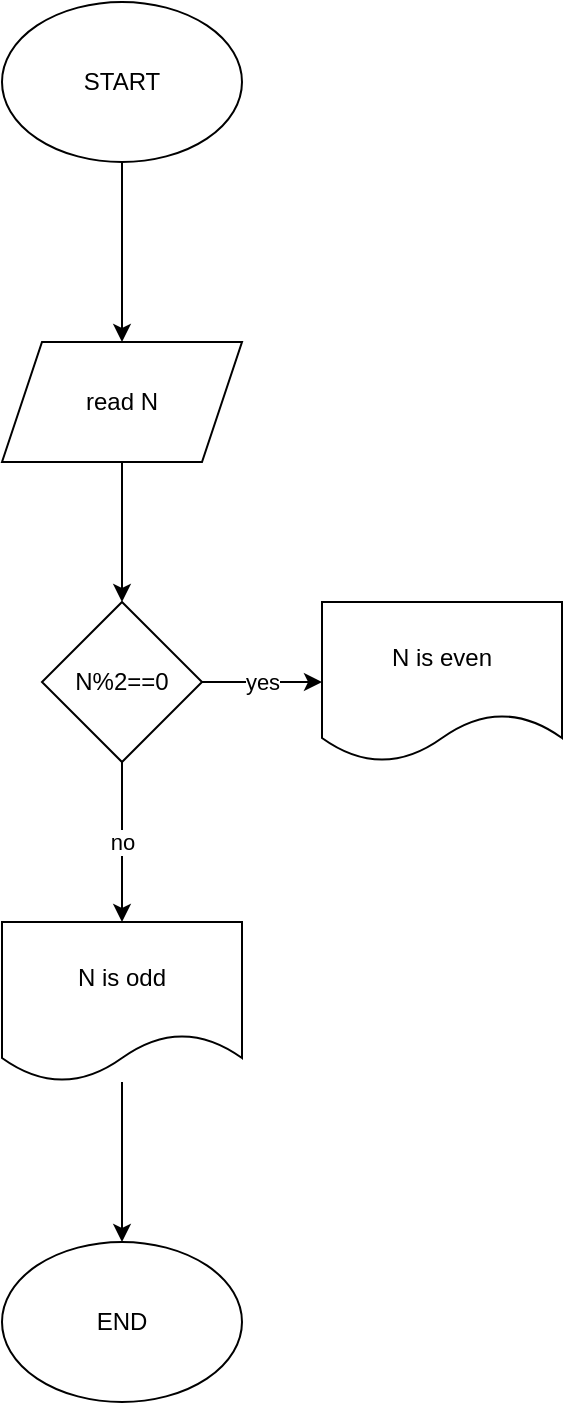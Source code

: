 <mxfile version="13.9.9" type="device"><diagram id="YOVSv-xky_Fj6ghPDa2a" name="Page-1"><mxGraphModel dx="1024" dy="592" grid="1" gridSize="10" guides="1" tooltips="1" connect="1" arrows="1" fold="1" page="1" pageScale="1" pageWidth="827" pageHeight="1169" math="0" shadow="0"><root><mxCell id="0"/><mxCell id="1" parent="0"/><mxCell id="pcOXHxCkJAnGo1-uJRZn-3" value="" style="edgeStyle=orthogonalEdgeStyle;rounded=0;orthogonalLoop=1;jettySize=auto;html=1;" edge="1" parent="1" source="pcOXHxCkJAnGo1-uJRZn-1" target="pcOXHxCkJAnGo1-uJRZn-2"><mxGeometry relative="1" as="geometry"/></mxCell><mxCell id="pcOXHxCkJAnGo1-uJRZn-1" value="START" style="ellipse;whiteSpace=wrap;html=1;" vertex="1" parent="1"><mxGeometry x="70" y="20" width="120" height="80" as="geometry"/></mxCell><mxCell id="pcOXHxCkJAnGo1-uJRZn-5" value="" style="edgeStyle=orthogonalEdgeStyle;rounded=0;orthogonalLoop=1;jettySize=auto;html=1;" edge="1" parent="1" source="pcOXHxCkJAnGo1-uJRZn-2" target="pcOXHxCkJAnGo1-uJRZn-4"><mxGeometry relative="1" as="geometry"/></mxCell><mxCell id="pcOXHxCkJAnGo1-uJRZn-2" value="read N" style="shape=parallelogram;perimeter=parallelogramPerimeter;whiteSpace=wrap;html=1;fixedSize=1;" vertex="1" parent="1"><mxGeometry x="70" y="190" width="120" height="60" as="geometry"/></mxCell><mxCell id="pcOXHxCkJAnGo1-uJRZn-7" value="yes" style="edgeStyle=orthogonalEdgeStyle;rounded=0;orthogonalLoop=1;jettySize=auto;html=1;" edge="1" parent="1" source="pcOXHxCkJAnGo1-uJRZn-4" target="pcOXHxCkJAnGo1-uJRZn-6"><mxGeometry relative="1" as="geometry"/></mxCell><mxCell id="pcOXHxCkJAnGo1-uJRZn-9" value="no" style="edgeStyle=orthogonalEdgeStyle;rounded=0;orthogonalLoop=1;jettySize=auto;html=1;" edge="1" parent="1" source="pcOXHxCkJAnGo1-uJRZn-4" target="pcOXHxCkJAnGo1-uJRZn-8"><mxGeometry relative="1" as="geometry"/></mxCell><mxCell id="pcOXHxCkJAnGo1-uJRZn-4" value="N%2==0" style="rhombus;whiteSpace=wrap;html=1;" vertex="1" parent="1"><mxGeometry x="90" y="320" width="80" height="80" as="geometry"/></mxCell><mxCell id="pcOXHxCkJAnGo1-uJRZn-6" value="N is even" style="shape=document;whiteSpace=wrap;html=1;boundedLbl=1;" vertex="1" parent="1"><mxGeometry x="230" y="320" width="120" height="80" as="geometry"/></mxCell><mxCell id="pcOXHxCkJAnGo1-uJRZn-11" value="" style="edgeStyle=orthogonalEdgeStyle;rounded=0;orthogonalLoop=1;jettySize=auto;html=1;" edge="1" parent="1" source="pcOXHxCkJAnGo1-uJRZn-8" target="pcOXHxCkJAnGo1-uJRZn-10"><mxGeometry relative="1" as="geometry"/></mxCell><mxCell id="pcOXHxCkJAnGo1-uJRZn-8" value="N is odd" style="shape=document;whiteSpace=wrap;html=1;boundedLbl=1;" vertex="1" parent="1"><mxGeometry x="70" y="480" width="120" height="80" as="geometry"/></mxCell><mxCell id="pcOXHxCkJAnGo1-uJRZn-10" value="END" style="ellipse;whiteSpace=wrap;html=1;" vertex="1" parent="1"><mxGeometry x="70" y="640" width="120" height="80" as="geometry"/></mxCell></root></mxGraphModel></diagram></mxfile>